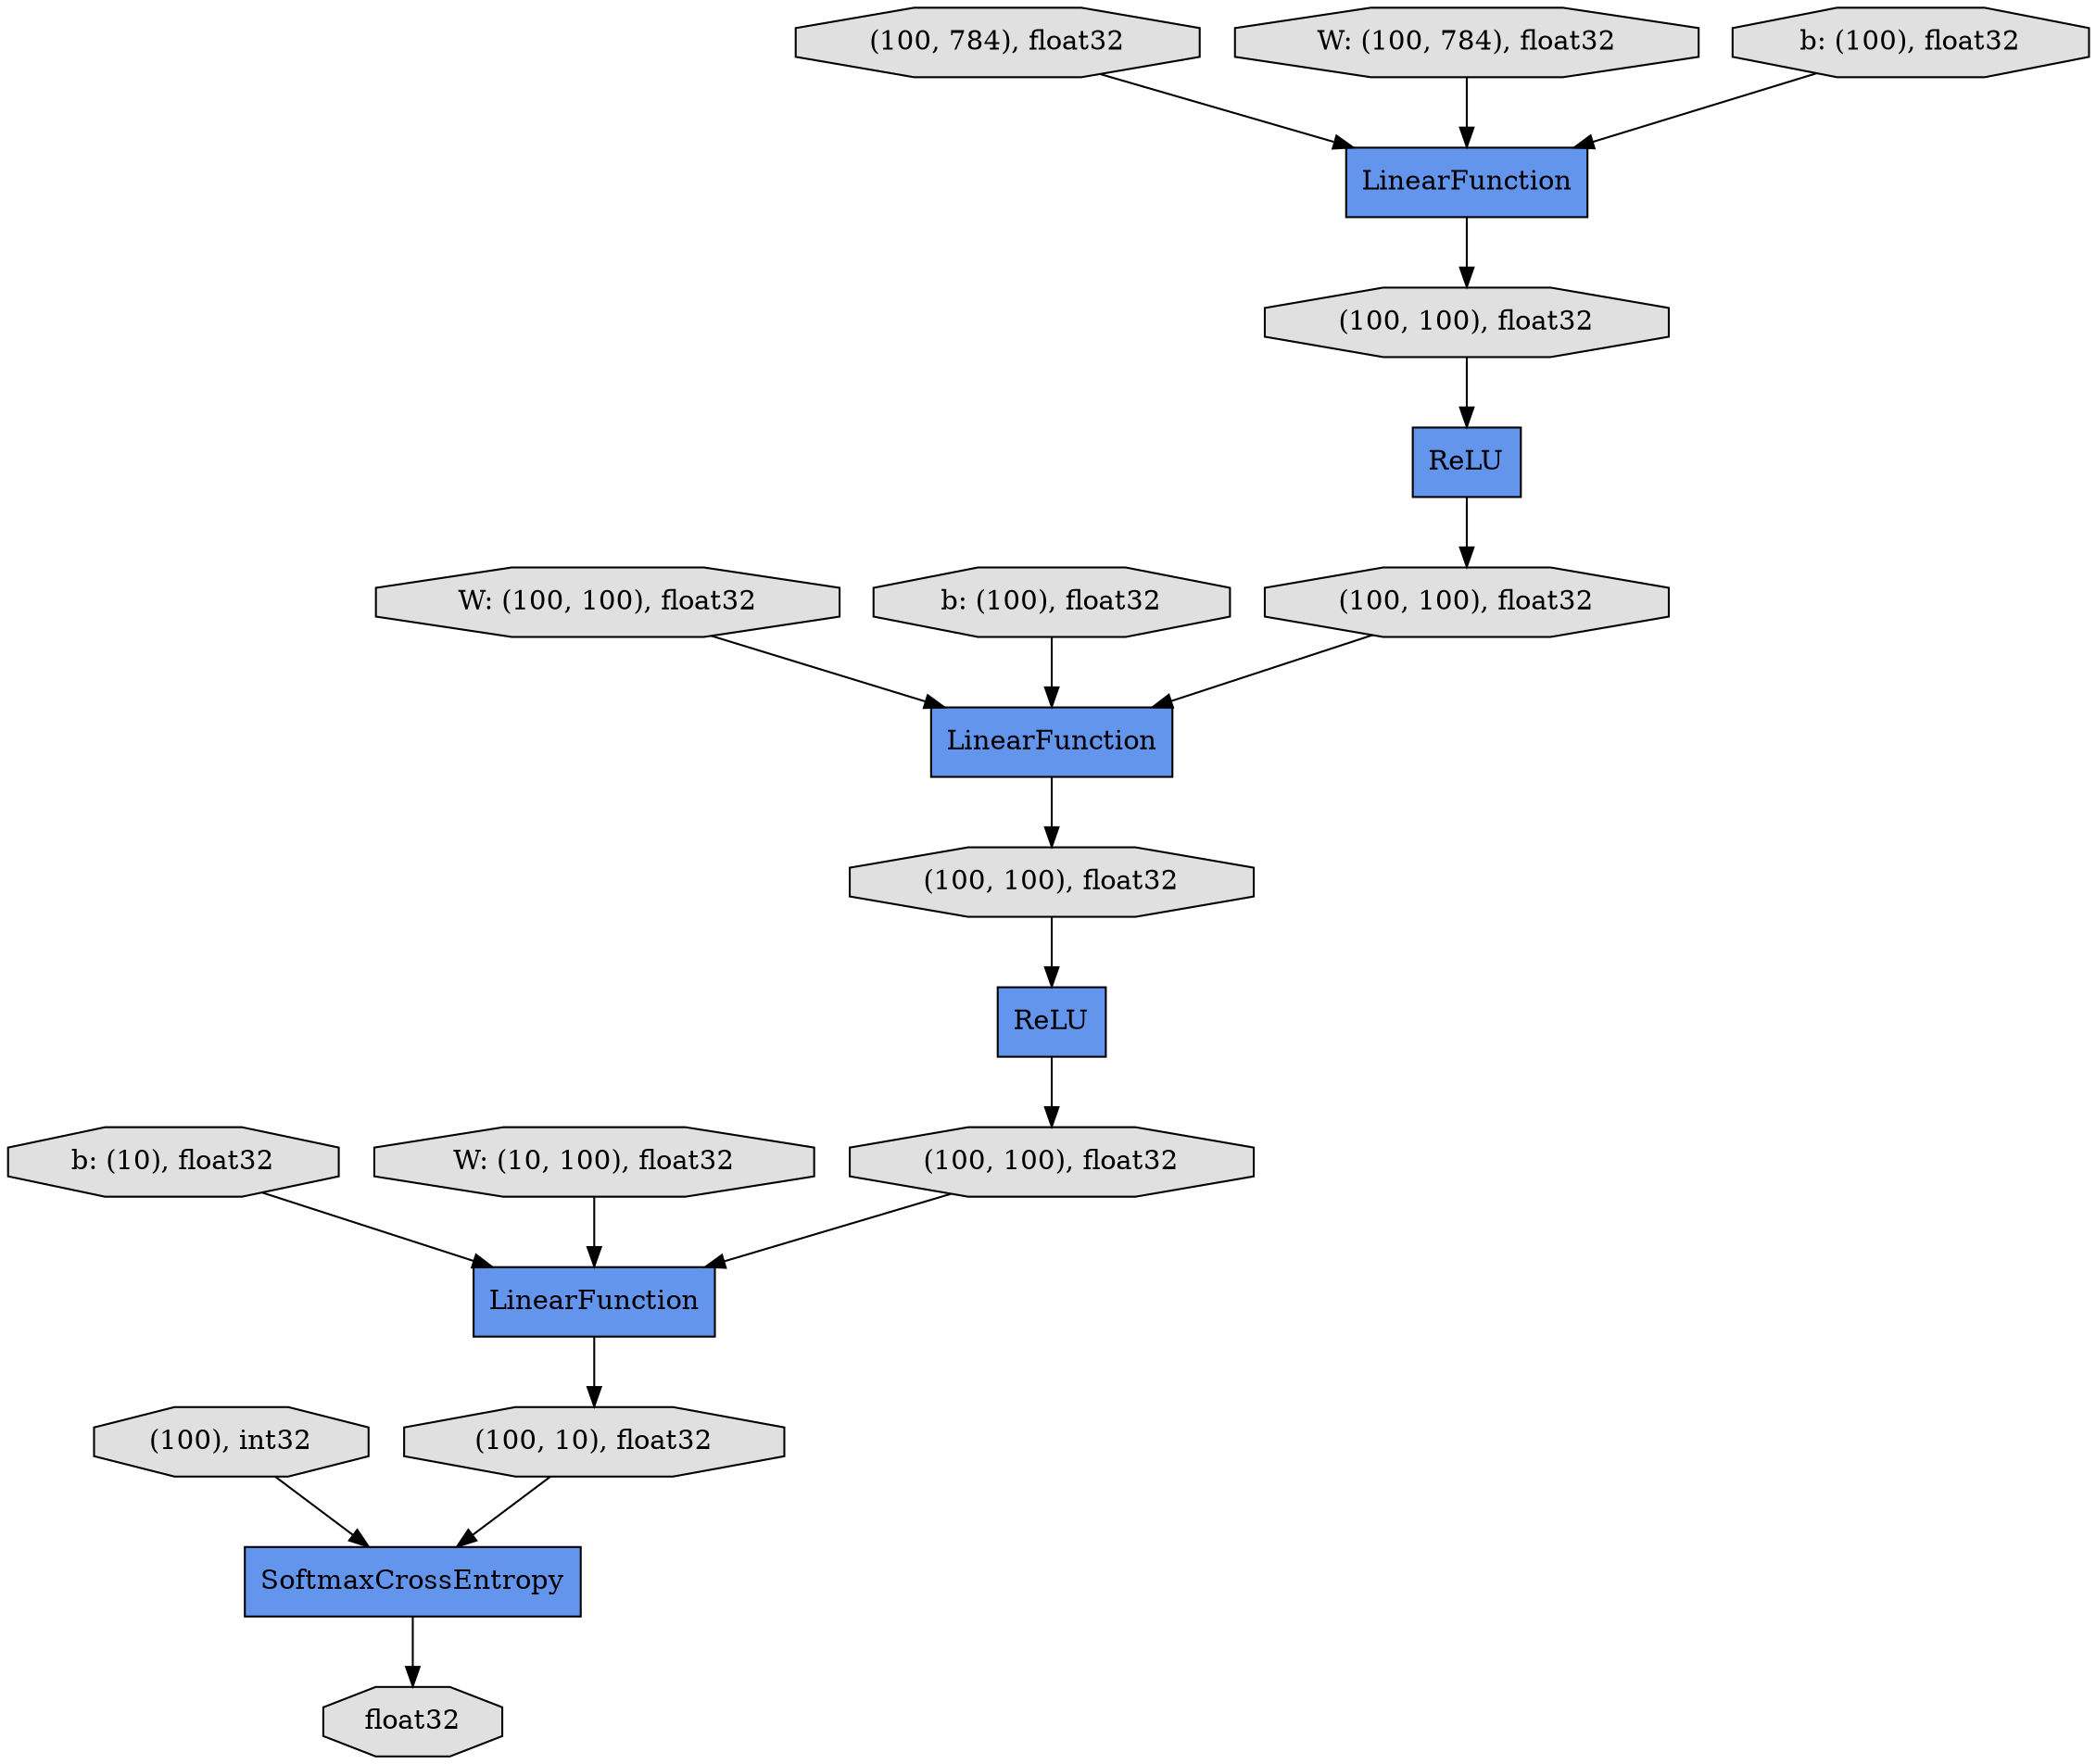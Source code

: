 digraph graphname{rankdir=TB;139972933123600 [shape="record",style="filled",fillcolor="#6495ED",label="LinearFunction"];139972933123856 [shape="record",style="filled",fillcolor="#6495ED",label="LinearFunction"];139972872036496 [shape="record",style="filled",fillcolor="#6495ED",label="ReLU"];139972933193808 [shape="record",style="filled",fillcolor="#6495ED",label="LinearFunction"];139972872036624 [shape="octagon",style="filled",fillcolor="#E0E0E0",label="(100, 100), float32"];139972925886096 [shape="octagon",style="filled",fillcolor="#E0E0E0",label="(100), int32"];139972925886032 [shape="octagon",style="filled",fillcolor="#E0E0E0",label="(100, 784), float32"];139972925886224 [shape="octagon",style="filled",fillcolor="#E0E0E0",label="W: (100, 100), float32"];139972872036432 [shape="octagon",style="filled",fillcolor="#E0E0E0",label="(100, 100), float32"];139972872036560 [shape="record",style="filled",fillcolor="#6495ED",label="SoftmaxCrossEntropy"];139972933193936 [shape="octagon",style="filled",fillcolor="#E0E0E0",label="b: (10), float32"];139972872037136 [shape="octagon",style="filled",fillcolor="#E0E0E0",label="float32"];139972933123984 [shape="octagon",style="filled",fillcolor="#E0E0E0",label="b: (100), float32"];139972925886288 [shape="octagon",style="filled",fillcolor="#E0E0E0",label="(100, 100), float32"];139972872037008 [shape="octagon",style="filled",fillcolor="#E0E0E0",label="(100, 10), float32"];139972872036752 [shape="octagon",style="filled",fillcolor="#E0E0E0",label="(100, 100), float32"];139972925886160 [shape="octagon",style="filled",fillcolor="#E0E0E0",label="W: (100, 784), float32"];139972925886352 [shape="record",style="filled",fillcolor="#6495ED",label="ReLU"];139972933123728 [shape="octagon",style="filled",fillcolor="#E0E0E0",label="b: (100), float32"];139972872036944 [shape="octagon",style="filled",fillcolor="#E0E0E0",label="W: (10, 100), float32"];139972925886096 -> 139972872036560;139972933123600 -> 139972925886288;139972872037008 -> 139972872036560;139972872036944 -> 139972933193808;139972933193808 -> 139972872037008;139972872036752 -> 139972933193808;139972925886160 -> 139972933123600;139972933123728 -> 139972933123600;139972925886352 -> 139972872036432;139972933193936 -> 139972933193808;139972933123984 -> 139972933123856;139972933123856 -> 139972872036624;139972872036560 -> 139972872037136;139972925886288 -> 139972925886352;139972872036432 -> 139972933123856;139972925886224 -> 139972933123856;139972925886032 -> 139972933123600;139972872036496 -> 139972872036752;139972872036624 -> 139972872036496;}